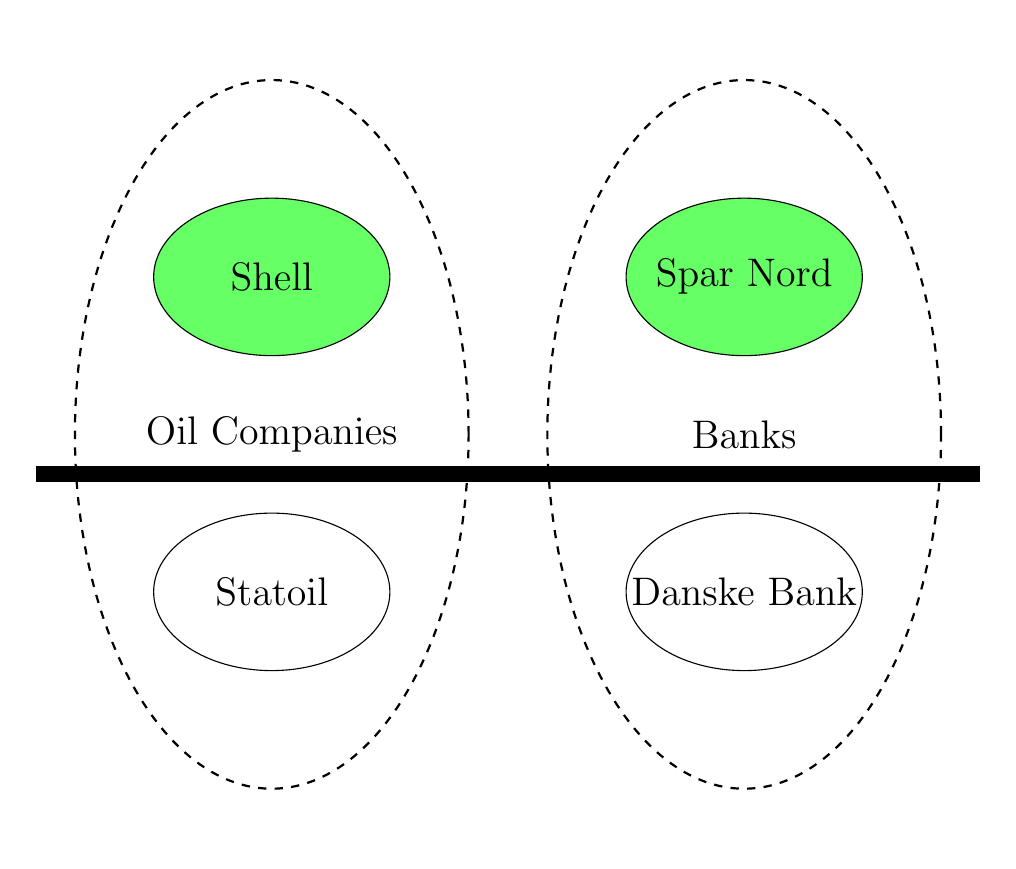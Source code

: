 \Large
\begin{tikzpicture}

\draw[fill=green!60]  (-2,1) node{Shell} ellipse (1.5 and 1);
\draw[fill=green!60]  (4,1) node{Spar Nord} ellipse (1.5 and 1);
\draw  (-2,-3) node{Statoil} ellipse (1.5 and 1);
\draw  (4,-3) node{Danske Bank} ellipse (1.5 and 1);
\draw[thick, dashed]  (-2,-1) node{Oil Companies} ellipse (2.5 and 4.5);
\draw[thick, dashed]  (4,-1) node{Banks} ellipse (2.5 and 4.5);


\draw [line width=2mm](-5,-1.5) -- (1,-1.5) -- (7,-1.5);
\node at (1,-6) {};
\node at (1,4) {};
\end{tikzpicture}